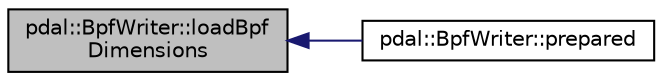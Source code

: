 digraph "pdal::BpfWriter::loadBpfDimensions"
{
  edge [fontname="Helvetica",fontsize="10",labelfontname="Helvetica",labelfontsize="10"];
  node [fontname="Helvetica",fontsize="10",shape=record];
  rankdir="LR";
  Node1 [label="pdal::BpfWriter::loadBpf\lDimensions",height=0.2,width=0.4,color="black", fillcolor="grey75", style="filled", fontcolor="black"];
  Node1 -> Node2 [dir="back",color="midnightblue",fontsize="10",style="solid",fontname="Helvetica"];
  Node2 [label="pdal::BpfWriter::prepared",height=0.2,width=0.4,color="black", fillcolor="white", style="filled",URL="$classpdal_1_1BpfWriter.html#ad2fb4eb626abc606ea21719edfc72134"];
}
